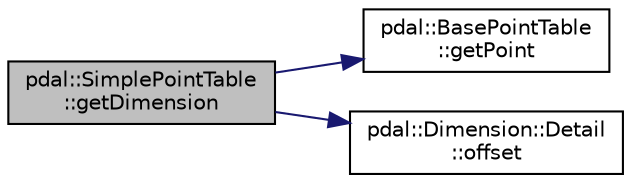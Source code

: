 digraph "pdal::SimplePointTable::getDimension"
{
  edge [fontname="Helvetica",fontsize="10",labelfontname="Helvetica",labelfontsize="10"];
  node [fontname="Helvetica",fontsize="10",shape=record];
  rankdir="LR";
  Node1 [label="pdal::SimplePointTable\l::getDimension",height=0.2,width=0.4,color="black", fillcolor="grey75", style="filled", fontcolor="black"];
  Node1 -> Node2 [color="midnightblue",fontsize="10",style="solid",fontname="Helvetica"];
  Node2 [label="pdal::BasePointTable\l::getPoint",height=0.2,width=0.4,color="black", fillcolor="white", style="filled",URL="$classpdal_1_1BasePointTable.html#ad820ff36baf66b32e689e1e8ccf363f6"];
  Node1 -> Node3 [color="midnightblue",fontsize="10",style="solid",fontname="Helvetica"];
  Node3 [label="pdal::Dimension::Detail\l::offset",height=0.2,width=0.4,color="black", fillcolor="white", style="filled",URL="$classpdal_1_1Dimension_1_1Detail.html#acfd60ca17fcdc93bd5ec3f4446fd54d6"];
}
